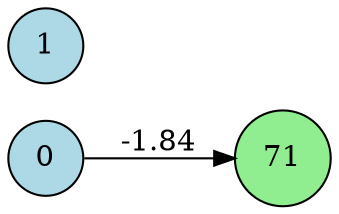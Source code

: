 digraph neat {
  rankdir=LR;
  node [shape=circle];
  node0 [label="0", style=filled, fillcolor=lightblue];
  node1 [label="1", style=filled, fillcolor=lightblue];
  node71 [label="71", style=filled, fillcolor=lightgreen];
  node0 -> node71 [label="-1.84"];
}

